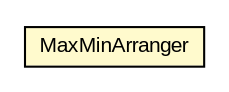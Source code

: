 #!/usr/local/bin/dot
#
# Class diagram 
# Generated by UMLGraph version R5_6 (http://www.umlgraph.org/)
#

digraph G {
	edge [fontname="arial",fontsize=10,labelfontname="arial",labelfontsize=10];
	node [fontname="arial",fontsize=10,shape=plaintext];
	nodesep=0.25;
	ranksep=0.5;
	// java_oo.number.MaxMinArranger
	c2316 [label=<<table title="java_oo.number.MaxMinArranger" border="0" cellborder="1" cellspacing="0" cellpadding="2" port="p" bgcolor="lemonChiffon" href="./MaxMinArranger.html">
		<tr><td><table border="0" cellspacing="0" cellpadding="1">
<tr><td align="center" balign="center"> MaxMinArranger </td></tr>
		</table></td></tr>
		</table>>, URL="./MaxMinArranger.html", fontname="arial", fontcolor="black", fontsize=10.0];
}

